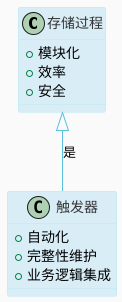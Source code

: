 @startuml
skinparam backgroundColor #FAFAFA
skinparam classBackgroundColor #D9EDF7
skinparam classFontColor #333333
skinparam classBorderColor #BCE8F1
skinparam classArrowColor #5BC0DE

class 存储过程 {
    + 模块化
    + 效率
    + 安全
}
class 触发器 {
    + 自动化
    + 完整性维护
    + 业务逻辑集成
}

存储过程 <|-- 触发器 : 是
@enduml
